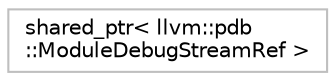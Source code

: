 digraph "Graphical Class Hierarchy"
{
 // LATEX_PDF_SIZE
  bgcolor="transparent";
  edge [fontname="Helvetica",fontsize="10",labelfontname="Helvetica",labelfontsize="10"];
  node [fontname="Helvetica",fontsize="10",shape=record];
  rankdir="LR";
  Node0 [label="shared_ptr\< llvm::pdb\l::ModuleDebugStreamRef \>",height=0.2,width=0.4,color="grey75",tooltip=" "];
}
